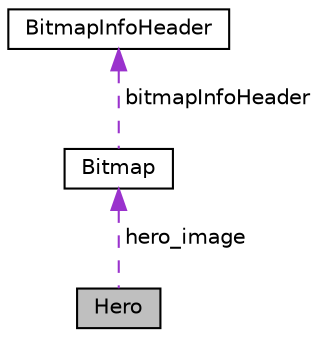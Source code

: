 digraph "Hero"
{
  edge [fontname="Helvetica",fontsize="10",labelfontname="Helvetica",labelfontsize="10"];
  node [fontname="Helvetica",fontsize="10",shape=record];
  Node1 [label="Hero",height=0.2,width=0.4,color="black", fillcolor="grey75", style="filled", fontcolor="black"];
  Node2 -> Node1 [dir="back",color="darkorchid3",fontsize="10",style="dashed",label=" hero_image" ,fontname="Helvetica"];
  Node2 [label="Bitmap",height=0.2,width=0.4,color="black", fillcolor="white", style="filled",URL="$struct_bitmap.html",tooltip="Represents a Bitmap. "];
  Node3 -> Node2 [dir="back",color="darkorchid3",fontsize="10",style="dashed",label=" bitmapInfoHeader" ,fontname="Helvetica"];
  Node3 [label="BitmapInfoHeader",height=0.2,width=0.4,color="black", fillcolor="white", style="filled",URL="$struct_bitmap_info_header.html"];
}
